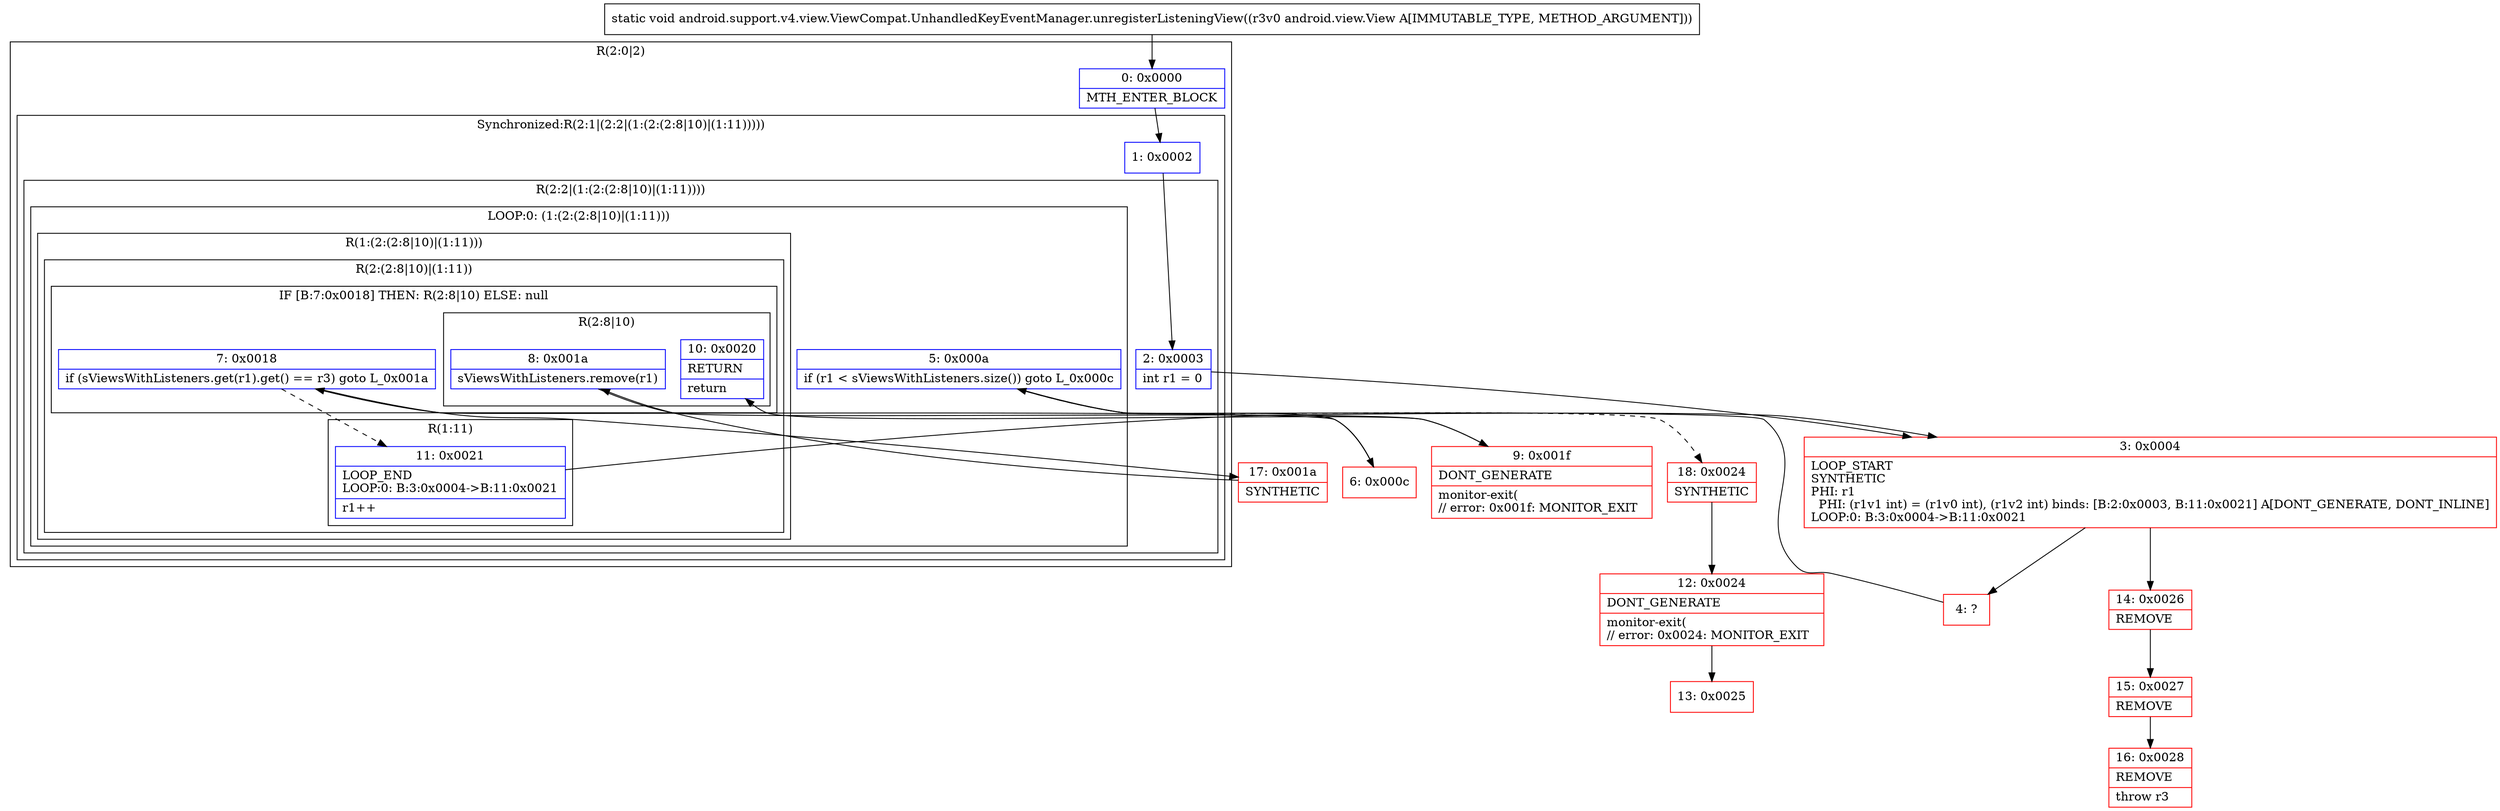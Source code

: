 digraph "CFG forandroid.support.v4.view.ViewCompat.UnhandledKeyEventManager.unregisterListeningView(Landroid\/view\/View;)V" {
subgraph cluster_Region_618509351 {
label = "R(2:0|2)";
node [shape=record,color=blue];
Node_0 [shape=record,label="{0\:\ 0x0000|MTH_ENTER_BLOCK\l}"];
subgraph cluster_SynchronizedRegion_653521050 {
label = "Synchronized:R(2:1|(2:2|(1:(2:(2:8|10)|(1:11)))))";
node [shape=record,color=blue];
Node_1 [shape=record,label="{1\:\ 0x0002}"];
subgraph cluster_Region_189017050 {
label = "R(2:2|(1:(2:(2:8|10)|(1:11))))";
node [shape=record,color=blue];
Node_2 [shape=record,label="{2\:\ 0x0003|int r1 = 0\l}"];
subgraph cluster_LoopRegion_284874520 {
label = "LOOP:0: (1:(2:(2:8|10)|(1:11)))";
node [shape=record,color=blue];
Node_5 [shape=record,label="{5\:\ 0x000a|if (r1 \< sViewsWithListeners.size()) goto L_0x000c\l}"];
subgraph cluster_Region_834954400 {
label = "R(1:(2:(2:8|10)|(1:11)))";
node [shape=record,color=blue];
subgraph cluster_Region_1413434014 {
label = "R(2:(2:8|10)|(1:11))";
node [shape=record,color=blue];
subgraph cluster_IfRegion_1095669554 {
label = "IF [B:7:0x0018] THEN: R(2:8|10) ELSE: null";
node [shape=record,color=blue];
Node_7 [shape=record,label="{7\:\ 0x0018|if (sViewsWithListeners.get(r1).get() == r3) goto L_0x001a\l}"];
subgraph cluster_Region_1811840570 {
label = "R(2:8|10)";
node [shape=record,color=blue];
Node_8 [shape=record,label="{8\:\ 0x001a|sViewsWithListeners.remove(r1)\l}"];
Node_10 [shape=record,label="{10\:\ 0x0020|RETURN\l|return\l}"];
}
}
subgraph cluster_Region_2000095120 {
label = "R(1:11)";
node [shape=record,color=blue];
Node_11 [shape=record,label="{11\:\ 0x0021|LOOP_END\lLOOP:0: B:3:0x0004\-\>B:11:0x0021\l|r1++\l}"];
}
}
}
}
}
}
}
Node_3 [shape=record,color=red,label="{3\:\ 0x0004|LOOP_START\lSYNTHETIC\lPHI: r1 \l  PHI: (r1v1 int) = (r1v0 int), (r1v2 int) binds: [B:2:0x0003, B:11:0x0021] A[DONT_GENERATE, DONT_INLINE]\lLOOP:0: B:3:0x0004\-\>B:11:0x0021\l}"];
Node_4 [shape=record,color=red,label="{4\:\ ?}"];
Node_6 [shape=record,color=red,label="{6\:\ 0x000c}"];
Node_9 [shape=record,color=red,label="{9\:\ 0x001f|DONT_GENERATE\l|monitor\-exit(\l\/\/ error: 0x001f: MONITOR_EXIT  \l}"];
Node_12 [shape=record,color=red,label="{12\:\ 0x0024|DONT_GENERATE\l|monitor\-exit(\l\/\/ error: 0x0024: MONITOR_EXIT  \l}"];
Node_13 [shape=record,color=red,label="{13\:\ 0x0025}"];
Node_14 [shape=record,color=red,label="{14\:\ 0x0026|REMOVE\l}"];
Node_15 [shape=record,color=red,label="{15\:\ 0x0027|REMOVE\l}"];
Node_16 [shape=record,color=red,label="{16\:\ 0x0028|REMOVE\l|throw r3\l}"];
Node_17 [shape=record,color=red,label="{17\:\ 0x001a|SYNTHETIC\l}"];
Node_18 [shape=record,color=red,label="{18\:\ 0x0024|SYNTHETIC\l}"];
MethodNode[shape=record,label="{static void android.support.v4.view.ViewCompat.UnhandledKeyEventManager.unregisterListeningView((r3v0 android.view.View A[IMMUTABLE_TYPE, METHOD_ARGUMENT])) }"];
MethodNode -> Node_0;
Node_0 -> Node_1;
Node_1 -> Node_2;
Node_2 -> Node_3;
Node_5 -> Node_6;
Node_5 -> Node_18[style=dashed];
Node_7 -> Node_11[style=dashed];
Node_7 -> Node_17;
Node_8 -> Node_9;
Node_11 -> Node_3;
Node_3 -> Node_4;
Node_3 -> Node_14;
Node_4 -> Node_5;
Node_6 -> Node_7;
Node_9 -> Node_10;
Node_12 -> Node_13;
Node_14 -> Node_15;
Node_15 -> Node_16;
Node_17 -> Node_8;
Node_18 -> Node_12;
}


